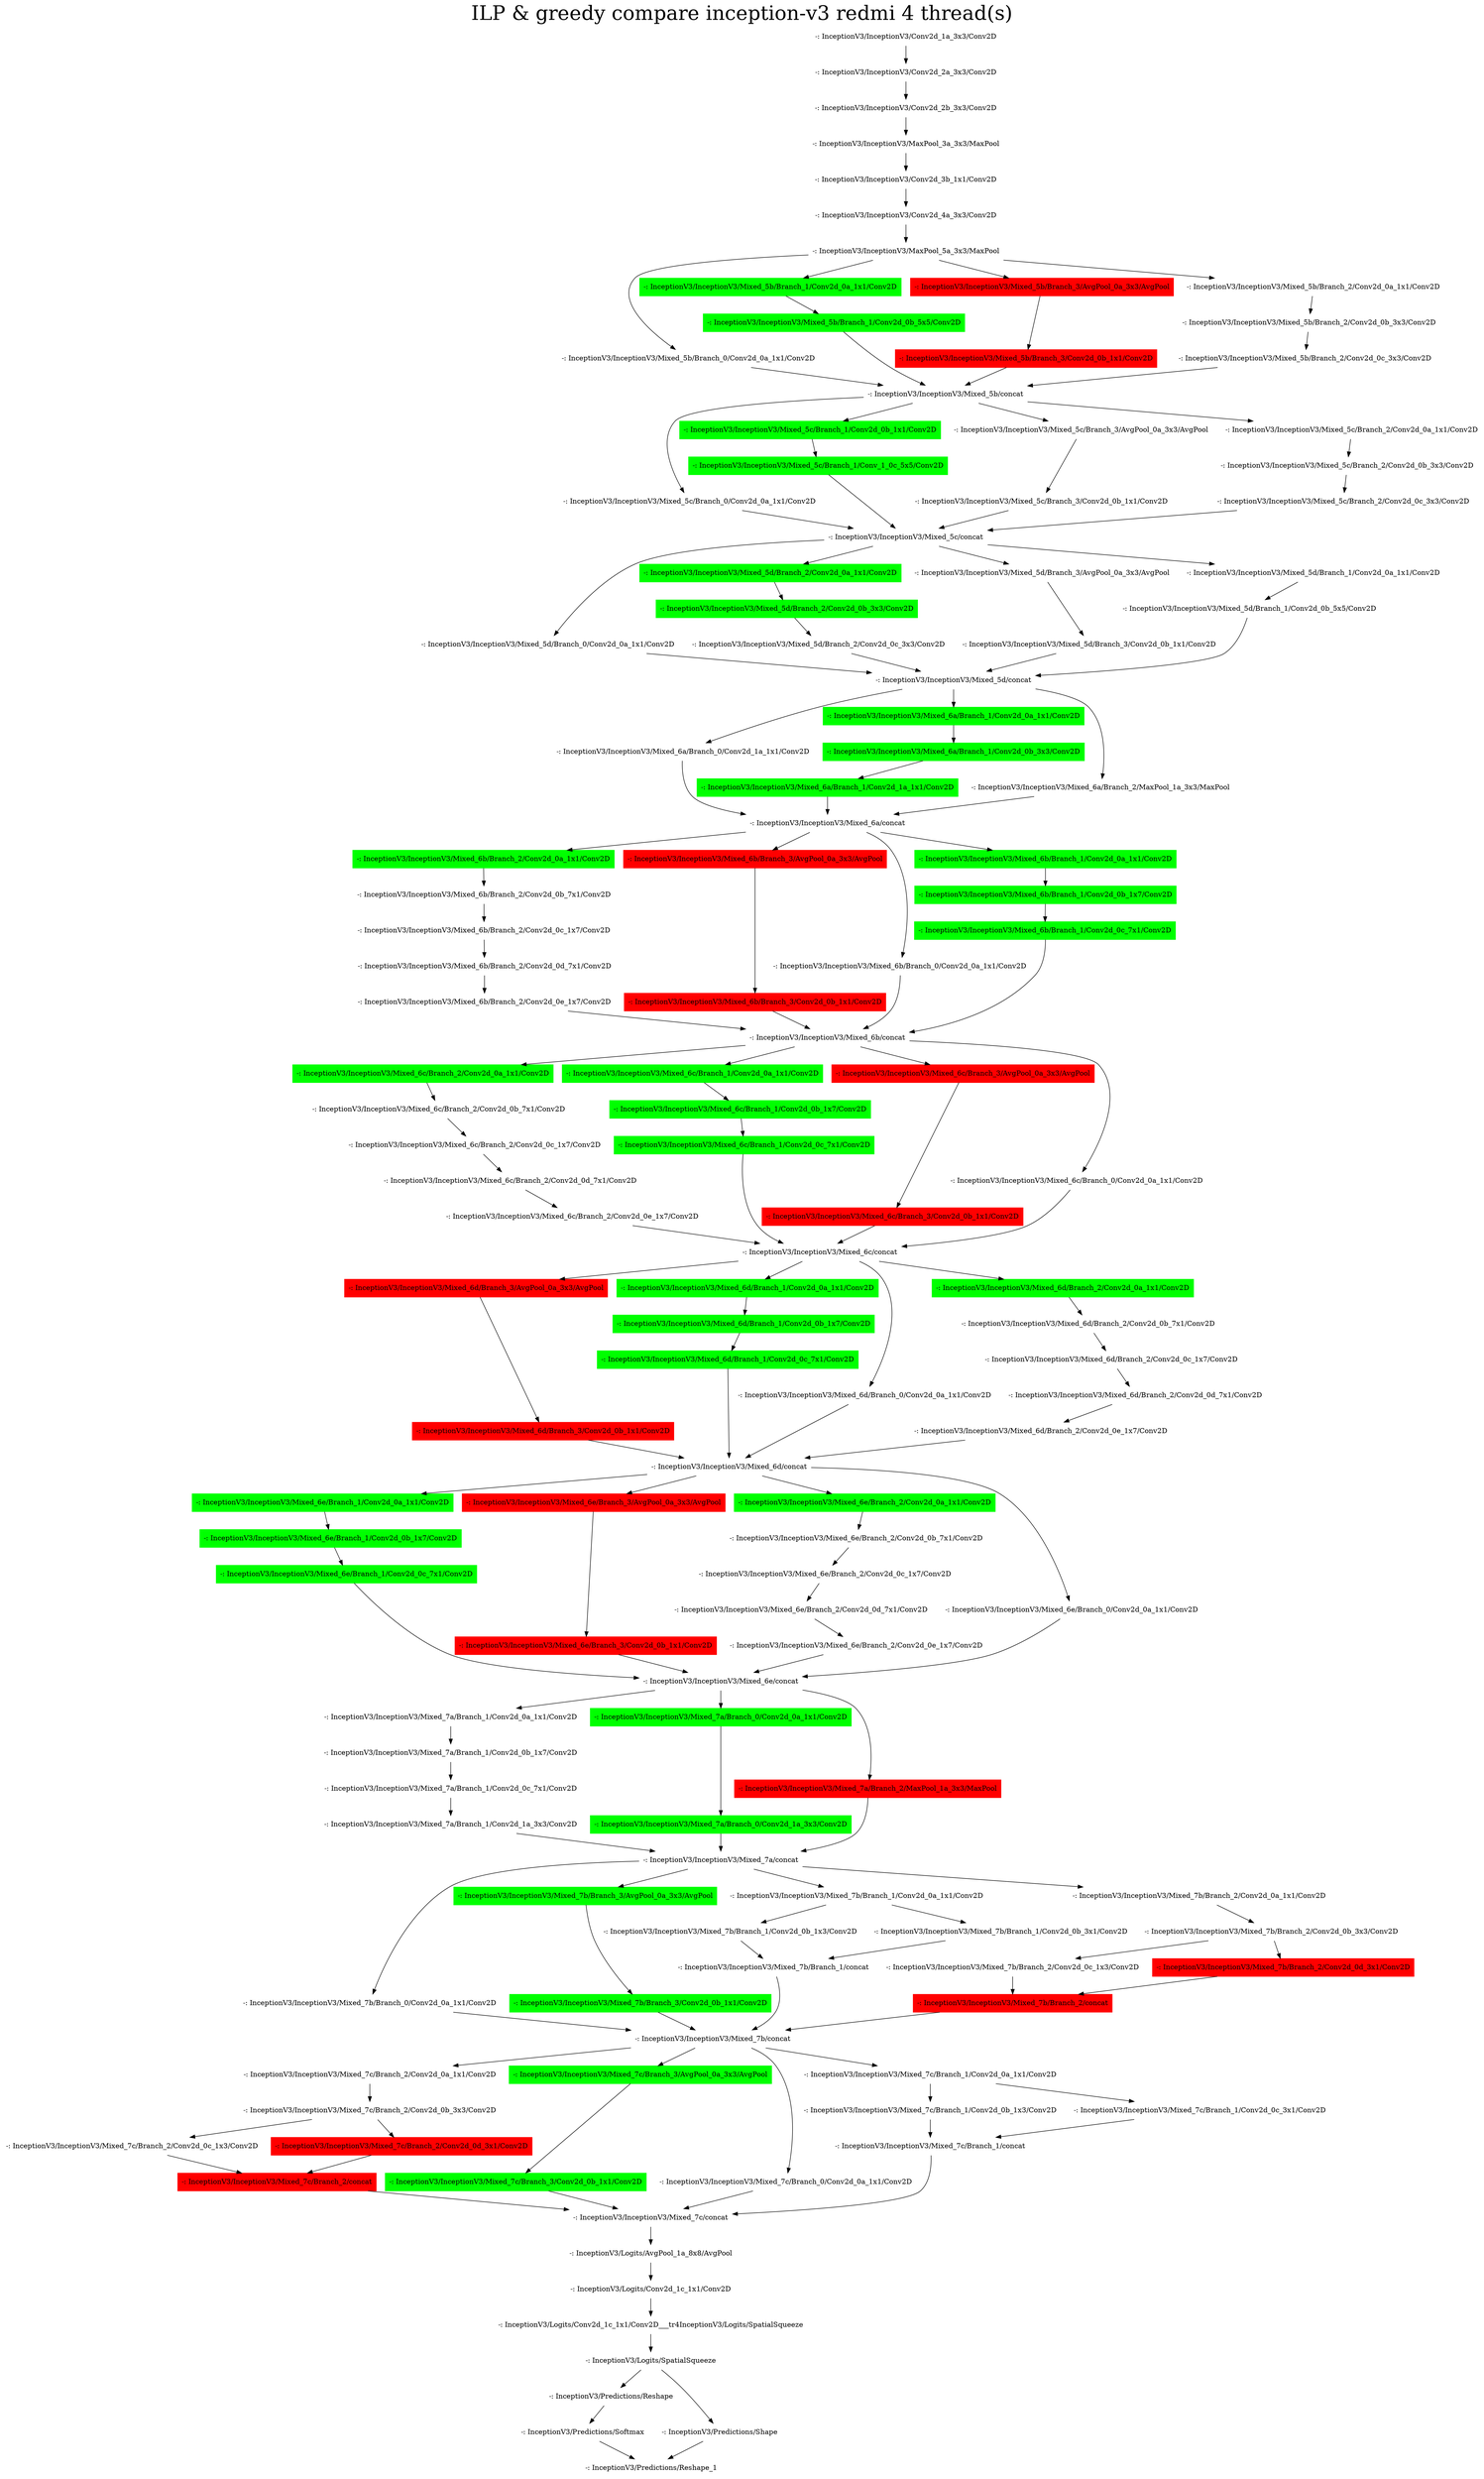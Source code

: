 digraph G {
label     = "ILP & greedy compare inception-v3 redmi 4 thread(s)"
    labelloc  =  t // t: Place the graph's title on top.
    fontsize  = 40 // Make title stand out by giving a large font size
    fontcolor = black"-: InceptionV3/InceptionV3/Conv2d_1a_3x3/Conv2D"->"-: InceptionV3/InceptionV3/Conv2d_2a_3x3/Conv2D";
"-: InceptionV3/InceptionV3/Conv2d_1a_3x3/Conv2D" [shape=box,style=filled,color=white];
"-: InceptionV3/InceptionV3/Conv2d_2a_3x3/Conv2D"->"-: InceptionV3/InceptionV3/Conv2d_2b_3x3/Conv2D";
"-: InceptionV3/InceptionV3/Conv2d_2a_3x3/Conv2D" [shape=box,style=filled,color=white];
"-: InceptionV3/InceptionV3/Conv2d_2b_3x3/Conv2D"->"-: InceptionV3/InceptionV3/MaxPool_3a_3x3/MaxPool";
"-: InceptionV3/InceptionV3/Conv2d_2b_3x3/Conv2D" [shape=box,style=filled,color=white];
"-: InceptionV3/InceptionV3/MaxPool_3a_3x3/MaxPool"->"-: InceptionV3/InceptionV3/Conv2d_3b_1x1/Conv2D";
"-: InceptionV3/InceptionV3/MaxPool_3a_3x3/MaxPool" [shape=box,style=filled,color=white];
"-: InceptionV3/InceptionV3/Conv2d_3b_1x1/Conv2D"->"-: InceptionV3/InceptionV3/Conv2d_4a_3x3/Conv2D";
"-: InceptionV3/InceptionV3/Conv2d_3b_1x1/Conv2D" [shape=box,style=filled,color=white];
"-: InceptionV3/InceptionV3/Conv2d_4a_3x3/Conv2D"->"-: InceptionV3/InceptionV3/MaxPool_5a_3x3/MaxPool";
"-: InceptionV3/InceptionV3/Conv2d_4a_3x3/Conv2D" [shape=box,style=filled,color=white];
"-: InceptionV3/InceptionV3/MaxPool_5a_3x3/MaxPool"->"-: InceptionV3/InceptionV3/Mixed_5b/Branch_0/Conv2d_0a_1x1/Conv2D";
"-: InceptionV3/InceptionV3/MaxPool_5a_3x3/MaxPool"->"-: InceptionV3/InceptionV3/Mixed_5b/Branch_1/Conv2d_0a_1x1/Conv2D";
"-: InceptionV3/InceptionV3/MaxPool_5a_3x3/MaxPool"->"-: InceptionV3/InceptionV3/Mixed_5b/Branch_3/AvgPool_0a_3x3/AvgPool";
"-: InceptionV3/InceptionV3/MaxPool_5a_3x3/MaxPool"->"-: InceptionV3/InceptionV3/Mixed_5b/Branch_2/Conv2d_0a_1x1/Conv2D";
"-: InceptionV3/InceptionV3/MaxPool_5a_3x3/MaxPool" [shape=box,style=filled,color=white];
"-: InceptionV3/InceptionV3/Mixed_5b/Branch_3/AvgPool_0a_3x3/AvgPool"->"-: InceptionV3/InceptionV3/Mixed_5b/Branch_3/Conv2d_0b_1x1/Conv2D";
"-: InceptionV3/InceptionV3/Mixed_5b/Branch_3/AvgPool_0a_3x3/AvgPool" [shape=box,style=filled,color=red];
"-: InceptionV3/InceptionV3/Mixed_5b/Branch_2/Conv2d_0a_1x1/Conv2D"->"-: InceptionV3/InceptionV3/Mixed_5b/Branch_2/Conv2d_0b_3x3/Conv2D";
"-: InceptionV3/InceptionV3/Mixed_5b/Branch_2/Conv2d_0a_1x1/Conv2D" [shape=box,style=filled,color=white];
"-: InceptionV3/InceptionV3/Mixed_5b/Branch_1/Conv2d_0a_1x1/Conv2D"->"-: InceptionV3/InceptionV3/Mixed_5b/Branch_1/Conv2d_0b_5x5/Conv2D";
"-: InceptionV3/InceptionV3/Mixed_5b/Branch_1/Conv2d_0a_1x1/Conv2D" [shape=box,style=filled,color=green];
"-: InceptionV3/InceptionV3/Mixed_5b/Branch_0/Conv2d_0a_1x1/Conv2D"->"-: InceptionV3/InceptionV3/Mixed_5b/concat";
"-: InceptionV3/InceptionV3/Mixed_5b/Branch_0/Conv2d_0a_1x1/Conv2D" [shape=box,style=filled,color=white];
"-: InceptionV3/InceptionV3/Mixed_5b/Branch_3/Conv2d_0b_1x1/Conv2D"->"-: InceptionV3/InceptionV3/Mixed_5b/concat";
"-: InceptionV3/InceptionV3/Mixed_5b/Branch_3/Conv2d_0b_1x1/Conv2D" [shape=box,style=filled,color=red];
"-: InceptionV3/InceptionV3/Mixed_5b/Branch_2/Conv2d_0b_3x3/Conv2D"->"-: InceptionV3/InceptionV3/Mixed_5b/Branch_2/Conv2d_0c_3x3/Conv2D";
"-: InceptionV3/InceptionV3/Mixed_5b/Branch_2/Conv2d_0b_3x3/Conv2D" [shape=box,style=filled,color=white];
"-: InceptionV3/InceptionV3/Mixed_5b/Branch_1/Conv2d_0b_5x5/Conv2D"->"-: InceptionV3/InceptionV3/Mixed_5b/concat";
"-: InceptionV3/InceptionV3/Mixed_5b/Branch_1/Conv2d_0b_5x5/Conv2D" [shape=box,style=filled,color=green];
"-: InceptionV3/InceptionV3/Mixed_5b/Branch_2/Conv2d_0c_3x3/Conv2D"->"-: InceptionV3/InceptionV3/Mixed_5b/concat";
"-: InceptionV3/InceptionV3/Mixed_5b/Branch_2/Conv2d_0c_3x3/Conv2D" [shape=box,style=filled,color=white];
"-: InceptionV3/InceptionV3/Mixed_5b/concat"->"-: InceptionV3/InceptionV3/Mixed_5c/Branch_0/Conv2d_0a_1x1/Conv2D";
"-: InceptionV3/InceptionV3/Mixed_5b/concat"->"-: InceptionV3/InceptionV3/Mixed_5c/Branch_1/Conv2d_0b_1x1/Conv2D";
"-: InceptionV3/InceptionV3/Mixed_5b/concat"->"-: InceptionV3/InceptionV3/Mixed_5c/Branch_3/AvgPool_0a_3x3/AvgPool";
"-: InceptionV3/InceptionV3/Mixed_5b/concat"->"-: InceptionV3/InceptionV3/Mixed_5c/Branch_2/Conv2d_0a_1x1/Conv2D";
"-: InceptionV3/InceptionV3/Mixed_5b/concat" [shape=box,style=filled,color=white];
"-: InceptionV3/InceptionV3/Mixed_5c/Branch_3/AvgPool_0a_3x3/AvgPool"->"-: InceptionV3/InceptionV3/Mixed_5c/Branch_3/Conv2d_0b_1x1/Conv2D";
"-: InceptionV3/InceptionV3/Mixed_5c/Branch_3/AvgPool_0a_3x3/AvgPool" [shape=box,style=filled,color=white];
"-: InceptionV3/InceptionV3/Mixed_5c/Branch_2/Conv2d_0a_1x1/Conv2D"->"-: InceptionV3/InceptionV3/Mixed_5c/Branch_2/Conv2d_0b_3x3/Conv2D";
"-: InceptionV3/InceptionV3/Mixed_5c/Branch_2/Conv2d_0a_1x1/Conv2D" [shape=box,style=filled,color=white];
"-: InceptionV3/InceptionV3/Mixed_5c/Branch_1/Conv2d_0b_1x1/Conv2D"->"-: InceptionV3/InceptionV3/Mixed_5c/Branch_1/Conv_1_0c_5x5/Conv2D";
"-: InceptionV3/InceptionV3/Mixed_5c/Branch_1/Conv2d_0b_1x1/Conv2D" [shape=box,style=filled,color=green];
"-: InceptionV3/InceptionV3/Mixed_5c/Branch_0/Conv2d_0a_1x1/Conv2D"->"-: InceptionV3/InceptionV3/Mixed_5c/concat";
"-: InceptionV3/InceptionV3/Mixed_5c/Branch_0/Conv2d_0a_1x1/Conv2D" [shape=box,style=filled,color=white];
"-: InceptionV3/InceptionV3/Mixed_5c/Branch_3/Conv2d_0b_1x1/Conv2D"->"-: InceptionV3/InceptionV3/Mixed_5c/concat";
"-: InceptionV3/InceptionV3/Mixed_5c/Branch_3/Conv2d_0b_1x1/Conv2D" [shape=box,style=filled,color=white];
"-: InceptionV3/InceptionV3/Mixed_5c/Branch_2/Conv2d_0b_3x3/Conv2D"->"-: InceptionV3/InceptionV3/Mixed_5c/Branch_2/Conv2d_0c_3x3/Conv2D";
"-: InceptionV3/InceptionV3/Mixed_5c/Branch_2/Conv2d_0b_3x3/Conv2D" [shape=box,style=filled,color=white];
"-: InceptionV3/InceptionV3/Mixed_5c/Branch_1/Conv_1_0c_5x5/Conv2D"->"-: InceptionV3/InceptionV3/Mixed_5c/concat";
"-: InceptionV3/InceptionV3/Mixed_5c/Branch_1/Conv_1_0c_5x5/Conv2D" [shape=box,style=filled,color=green];
"-: InceptionV3/InceptionV3/Mixed_5c/Branch_2/Conv2d_0c_3x3/Conv2D"->"-: InceptionV3/InceptionV3/Mixed_5c/concat";
"-: InceptionV3/InceptionV3/Mixed_5c/Branch_2/Conv2d_0c_3x3/Conv2D" [shape=box,style=filled,color=white];
"-: InceptionV3/InceptionV3/Mixed_5c/concat"->"-: InceptionV3/InceptionV3/Mixed_5d/Branch_0/Conv2d_0a_1x1/Conv2D";
"-: InceptionV3/InceptionV3/Mixed_5c/concat"->"-: InceptionV3/InceptionV3/Mixed_5d/Branch_2/Conv2d_0a_1x1/Conv2D";
"-: InceptionV3/InceptionV3/Mixed_5c/concat"->"-: InceptionV3/InceptionV3/Mixed_5d/Branch_3/AvgPool_0a_3x3/AvgPool";
"-: InceptionV3/InceptionV3/Mixed_5c/concat"->"-: InceptionV3/InceptionV3/Mixed_5d/Branch_1/Conv2d_0a_1x1/Conv2D";
"-: InceptionV3/InceptionV3/Mixed_5c/concat" [shape=box,style=filled,color=white];
"-: InceptionV3/InceptionV3/Mixed_5d/Branch_3/AvgPool_0a_3x3/AvgPool"->"-: InceptionV3/InceptionV3/Mixed_5d/Branch_3/Conv2d_0b_1x1/Conv2D";
"-: InceptionV3/InceptionV3/Mixed_5d/Branch_3/AvgPool_0a_3x3/AvgPool" [shape=box,style=filled,color=white];
"-: InceptionV3/InceptionV3/Mixed_5d/Branch_2/Conv2d_0a_1x1/Conv2D"->"-: InceptionV3/InceptionV3/Mixed_5d/Branch_2/Conv2d_0b_3x3/Conv2D";
"-: InceptionV3/InceptionV3/Mixed_5d/Branch_2/Conv2d_0a_1x1/Conv2D" [shape=box,style=filled,color=green];
"-: InceptionV3/InceptionV3/Mixed_5d/Branch_1/Conv2d_0a_1x1/Conv2D"->"-: InceptionV3/InceptionV3/Mixed_5d/Branch_1/Conv2d_0b_5x5/Conv2D";
"-: InceptionV3/InceptionV3/Mixed_5d/Branch_1/Conv2d_0a_1x1/Conv2D" [shape=box,style=filled,color=white];
"-: InceptionV3/InceptionV3/Mixed_5d/Branch_0/Conv2d_0a_1x1/Conv2D"->"-: InceptionV3/InceptionV3/Mixed_5d/concat";
"-: InceptionV3/InceptionV3/Mixed_5d/Branch_0/Conv2d_0a_1x1/Conv2D" [shape=box,style=filled,color=white];
"-: InceptionV3/InceptionV3/Mixed_5d/Branch_3/Conv2d_0b_1x1/Conv2D"->"-: InceptionV3/InceptionV3/Mixed_5d/concat";
"-: InceptionV3/InceptionV3/Mixed_5d/Branch_3/Conv2d_0b_1x1/Conv2D" [shape=box,style=filled,color=white];
"-: InceptionV3/InceptionV3/Mixed_5d/Branch_2/Conv2d_0b_3x3/Conv2D"->"-: InceptionV3/InceptionV3/Mixed_5d/Branch_2/Conv2d_0c_3x3/Conv2D";
"-: InceptionV3/InceptionV3/Mixed_5d/Branch_2/Conv2d_0b_3x3/Conv2D" [shape=box,style=filled,color=green];
"-: InceptionV3/InceptionV3/Mixed_5d/Branch_1/Conv2d_0b_5x5/Conv2D"->"-: InceptionV3/InceptionV3/Mixed_5d/concat";
"-: InceptionV3/InceptionV3/Mixed_5d/Branch_1/Conv2d_0b_5x5/Conv2D" [shape=box,style=filled,color=white];
"-: InceptionV3/InceptionV3/Mixed_5d/Branch_2/Conv2d_0c_3x3/Conv2D"->"-: InceptionV3/InceptionV3/Mixed_5d/concat";
"-: InceptionV3/InceptionV3/Mixed_5d/Branch_2/Conv2d_0c_3x3/Conv2D" [shape=box,style=filled,color=white];
"-: InceptionV3/InceptionV3/Mixed_5d/concat"->"-: InceptionV3/InceptionV3/Mixed_6a/Branch_0/Conv2d_1a_1x1/Conv2D";
"-: InceptionV3/InceptionV3/Mixed_5d/concat"->"-: InceptionV3/InceptionV3/Mixed_6a/Branch_1/Conv2d_0a_1x1/Conv2D";
"-: InceptionV3/InceptionV3/Mixed_5d/concat"->"-: InceptionV3/InceptionV3/Mixed_6a/Branch_2/MaxPool_1a_3x3/MaxPool";
"-: InceptionV3/InceptionV3/Mixed_5d/concat" [shape=box,style=filled,color=white];
"-: InceptionV3/InceptionV3/Mixed_6a/Branch_2/MaxPool_1a_3x3/MaxPool"->"-: InceptionV3/InceptionV3/Mixed_6a/concat";
"-: InceptionV3/InceptionV3/Mixed_6a/Branch_2/MaxPool_1a_3x3/MaxPool" [shape=box,style=filled,color=white];
"-: InceptionV3/InceptionV3/Mixed_6a/Branch_1/Conv2d_0a_1x1/Conv2D"->"-: InceptionV3/InceptionV3/Mixed_6a/Branch_1/Conv2d_0b_3x3/Conv2D";
"-: InceptionV3/InceptionV3/Mixed_6a/Branch_1/Conv2d_0a_1x1/Conv2D" [shape=box,style=filled,color=green];
"-: InceptionV3/InceptionV3/Mixed_6a/Branch_0/Conv2d_1a_1x1/Conv2D"->"-: InceptionV3/InceptionV3/Mixed_6a/concat";
"-: InceptionV3/InceptionV3/Mixed_6a/Branch_0/Conv2d_1a_1x1/Conv2D" [shape=box,style=filled,color=white];
"-: InceptionV3/InceptionV3/Mixed_6a/Branch_1/Conv2d_0b_3x3/Conv2D"->"-: InceptionV3/InceptionV3/Mixed_6a/Branch_1/Conv2d_1a_1x1/Conv2D";
"-: InceptionV3/InceptionV3/Mixed_6a/Branch_1/Conv2d_0b_3x3/Conv2D" [shape=box,style=filled,color=green];
"-: InceptionV3/InceptionV3/Mixed_6a/Branch_1/Conv2d_1a_1x1/Conv2D"->"-: InceptionV3/InceptionV3/Mixed_6a/concat";
"-: InceptionV3/InceptionV3/Mixed_6a/Branch_1/Conv2d_1a_1x1/Conv2D" [shape=box,style=filled,color=green];
"-: InceptionV3/InceptionV3/Mixed_6a/concat"->"-: InceptionV3/InceptionV3/Mixed_6b/Branch_2/Conv2d_0a_1x1/Conv2D";
"-: InceptionV3/InceptionV3/Mixed_6a/concat"->"-: InceptionV3/InceptionV3/Mixed_6b/Branch_3/AvgPool_0a_3x3/AvgPool";
"-: InceptionV3/InceptionV3/Mixed_6a/concat"->"-: InceptionV3/InceptionV3/Mixed_6b/Branch_0/Conv2d_0a_1x1/Conv2D";
"-: InceptionV3/InceptionV3/Mixed_6a/concat"->"-: InceptionV3/InceptionV3/Mixed_6b/Branch_1/Conv2d_0a_1x1/Conv2D";
"-: InceptionV3/InceptionV3/Mixed_6a/concat" [shape=box,style=filled,color=white];
"-: InceptionV3/InceptionV3/Mixed_6b/Branch_3/AvgPool_0a_3x3/AvgPool"->"-: InceptionV3/InceptionV3/Mixed_6b/Branch_3/Conv2d_0b_1x1/Conv2D";
"-: InceptionV3/InceptionV3/Mixed_6b/Branch_3/AvgPool_0a_3x3/AvgPool" [shape=box,style=filled,color=red];
"-: InceptionV3/InceptionV3/Mixed_6b/Branch_2/Conv2d_0a_1x1/Conv2D"->"-: InceptionV3/InceptionV3/Mixed_6b/Branch_2/Conv2d_0b_7x1/Conv2D";
"-: InceptionV3/InceptionV3/Mixed_6b/Branch_2/Conv2d_0a_1x1/Conv2D" [shape=box,style=filled,color=green];
"-: InceptionV3/InceptionV3/Mixed_6b/Branch_1/Conv2d_0a_1x1/Conv2D"->"-: InceptionV3/InceptionV3/Mixed_6b/Branch_1/Conv2d_0b_1x7/Conv2D";
"-: InceptionV3/InceptionV3/Mixed_6b/Branch_1/Conv2d_0a_1x1/Conv2D" [shape=box,style=filled,color=green];
"-: InceptionV3/InceptionV3/Mixed_6b/Branch_0/Conv2d_0a_1x1/Conv2D"->"-: InceptionV3/InceptionV3/Mixed_6b/concat";
"-: InceptionV3/InceptionV3/Mixed_6b/Branch_0/Conv2d_0a_1x1/Conv2D" [shape=box,style=filled,color=white];
"-: InceptionV3/InceptionV3/Mixed_6b/Branch_3/Conv2d_0b_1x1/Conv2D"->"-: InceptionV3/InceptionV3/Mixed_6b/concat";
"-: InceptionV3/InceptionV3/Mixed_6b/Branch_3/Conv2d_0b_1x1/Conv2D" [shape=box,style=filled,color=red];
"-: InceptionV3/InceptionV3/Mixed_6b/Branch_2/Conv2d_0b_7x1/Conv2D"->"-: InceptionV3/InceptionV3/Mixed_6b/Branch_2/Conv2d_0c_1x7/Conv2D";
"-: InceptionV3/InceptionV3/Mixed_6b/Branch_2/Conv2d_0b_7x1/Conv2D" [shape=box,style=filled,color=white];
"-: InceptionV3/InceptionV3/Mixed_6b/Branch_1/Conv2d_0b_1x7/Conv2D"->"-: InceptionV3/InceptionV3/Mixed_6b/Branch_1/Conv2d_0c_7x1/Conv2D";
"-: InceptionV3/InceptionV3/Mixed_6b/Branch_1/Conv2d_0b_1x7/Conv2D" [shape=box,style=filled,color=green];
"-: InceptionV3/InceptionV3/Mixed_6b/Branch_2/Conv2d_0c_1x7/Conv2D"->"-: InceptionV3/InceptionV3/Mixed_6b/Branch_2/Conv2d_0d_7x1/Conv2D";
"-: InceptionV3/InceptionV3/Mixed_6b/Branch_2/Conv2d_0c_1x7/Conv2D" [shape=box,style=filled,color=white];
"-: InceptionV3/InceptionV3/Mixed_6b/Branch_1/Conv2d_0c_7x1/Conv2D"->"-: InceptionV3/InceptionV3/Mixed_6b/concat";
"-: InceptionV3/InceptionV3/Mixed_6b/Branch_1/Conv2d_0c_7x1/Conv2D" [shape=box,style=filled,color=green];
"-: InceptionV3/InceptionV3/Mixed_6b/Branch_2/Conv2d_0d_7x1/Conv2D"->"-: InceptionV3/InceptionV3/Mixed_6b/Branch_2/Conv2d_0e_1x7/Conv2D";
"-: InceptionV3/InceptionV3/Mixed_6b/Branch_2/Conv2d_0d_7x1/Conv2D" [shape=box,style=filled,color=white];
"-: InceptionV3/InceptionV3/Mixed_6b/Branch_2/Conv2d_0e_1x7/Conv2D"->"-: InceptionV3/InceptionV3/Mixed_6b/concat";
"-: InceptionV3/InceptionV3/Mixed_6b/Branch_2/Conv2d_0e_1x7/Conv2D" [shape=box,style=filled,color=white];
"-: InceptionV3/InceptionV3/Mixed_6b/concat"->"-: InceptionV3/InceptionV3/Mixed_6c/Branch_2/Conv2d_0a_1x1/Conv2D";
"-: InceptionV3/InceptionV3/Mixed_6b/concat"->"-: InceptionV3/InceptionV3/Mixed_6c/Branch_1/Conv2d_0a_1x1/Conv2D";
"-: InceptionV3/InceptionV3/Mixed_6b/concat"->"-: InceptionV3/InceptionV3/Mixed_6c/Branch_3/AvgPool_0a_3x3/AvgPool";
"-: InceptionV3/InceptionV3/Mixed_6b/concat"->"-: InceptionV3/InceptionV3/Mixed_6c/Branch_0/Conv2d_0a_1x1/Conv2D";
"-: InceptionV3/InceptionV3/Mixed_6b/concat" [shape=box,style=filled,color=white];
"-: InceptionV3/InceptionV3/Mixed_6c/Branch_3/AvgPool_0a_3x3/AvgPool"->"-: InceptionV3/InceptionV3/Mixed_6c/Branch_3/Conv2d_0b_1x1/Conv2D";
"-: InceptionV3/InceptionV3/Mixed_6c/Branch_3/AvgPool_0a_3x3/AvgPool" [shape=box,style=filled,color=red];
"-: InceptionV3/InceptionV3/Mixed_6c/Branch_2/Conv2d_0a_1x1/Conv2D"->"-: InceptionV3/InceptionV3/Mixed_6c/Branch_2/Conv2d_0b_7x1/Conv2D";
"-: InceptionV3/InceptionV3/Mixed_6c/Branch_2/Conv2d_0a_1x1/Conv2D" [shape=box,style=filled,color=green];
"-: InceptionV3/InceptionV3/Mixed_6c/Branch_1/Conv2d_0a_1x1/Conv2D"->"-: InceptionV3/InceptionV3/Mixed_6c/Branch_1/Conv2d_0b_1x7/Conv2D";
"-: InceptionV3/InceptionV3/Mixed_6c/Branch_1/Conv2d_0a_1x1/Conv2D" [shape=box,style=filled,color=green];
"-: InceptionV3/InceptionV3/Mixed_6c/Branch_0/Conv2d_0a_1x1/Conv2D"->"-: InceptionV3/InceptionV3/Mixed_6c/concat";
"-: InceptionV3/InceptionV3/Mixed_6c/Branch_0/Conv2d_0a_1x1/Conv2D" [shape=box,style=filled,color=white];
"-: InceptionV3/InceptionV3/Mixed_6c/Branch_3/Conv2d_0b_1x1/Conv2D"->"-: InceptionV3/InceptionV3/Mixed_6c/concat";
"-: InceptionV3/InceptionV3/Mixed_6c/Branch_3/Conv2d_0b_1x1/Conv2D" [shape=box,style=filled,color=red];
"-: InceptionV3/InceptionV3/Mixed_6c/Branch_2/Conv2d_0b_7x1/Conv2D"->"-: InceptionV3/InceptionV3/Mixed_6c/Branch_2/Conv2d_0c_1x7/Conv2D";
"-: InceptionV3/InceptionV3/Mixed_6c/Branch_2/Conv2d_0b_7x1/Conv2D" [shape=box,style=filled,color=white];
"-: InceptionV3/InceptionV3/Mixed_6c/Branch_1/Conv2d_0b_1x7/Conv2D"->"-: InceptionV3/InceptionV3/Mixed_6c/Branch_1/Conv2d_0c_7x1/Conv2D";
"-: InceptionV3/InceptionV3/Mixed_6c/Branch_1/Conv2d_0b_1x7/Conv2D" [shape=box,style=filled,color=green];
"-: InceptionV3/InceptionV3/Mixed_6c/Branch_2/Conv2d_0c_1x7/Conv2D"->"-: InceptionV3/InceptionV3/Mixed_6c/Branch_2/Conv2d_0d_7x1/Conv2D";
"-: InceptionV3/InceptionV3/Mixed_6c/Branch_2/Conv2d_0c_1x7/Conv2D" [shape=box,style=filled,color=white];
"-: InceptionV3/InceptionV3/Mixed_6c/Branch_1/Conv2d_0c_7x1/Conv2D"->"-: InceptionV3/InceptionV3/Mixed_6c/concat";
"-: InceptionV3/InceptionV3/Mixed_6c/Branch_1/Conv2d_0c_7x1/Conv2D" [shape=box,style=filled,color=green];
"-: InceptionV3/InceptionV3/Mixed_6c/Branch_2/Conv2d_0d_7x1/Conv2D"->"-: InceptionV3/InceptionV3/Mixed_6c/Branch_2/Conv2d_0e_1x7/Conv2D";
"-: InceptionV3/InceptionV3/Mixed_6c/Branch_2/Conv2d_0d_7x1/Conv2D" [shape=box,style=filled,color=white];
"-: InceptionV3/InceptionV3/Mixed_6c/Branch_2/Conv2d_0e_1x7/Conv2D"->"-: InceptionV3/InceptionV3/Mixed_6c/concat";
"-: InceptionV3/InceptionV3/Mixed_6c/Branch_2/Conv2d_0e_1x7/Conv2D" [shape=box,style=filled,color=white];
"-: InceptionV3/InceptionV3/Mixed_6c/concat"->"-: InceptionV3/InceptionV3/Mixed_6d/Branch_3/AvgPool_0a_3x3/AvgPool";
"-: InceptionV3/InceptionV3/Mixed_6c/concat"->"-: InceptionV3/InceptionV3/Mixed_6d/Branch_1/Conv2d_0a_1x1/Conv2D";
"-: InceptionV3/InceptionV3/Mixed_6c/concat"->"-: InceptionV3/InceptionV3/Mixed_6d/Branch_0/Conv2d_0a_1x1/Conv2D";
"-: InceptionV3/InceptionV3/Mixed_6c/concat"->"-: InceptionV3/InceptionV3/Mixed_6d/Branch_2/Conv2d_0a_1x1/Conv2D";
"-: InceptionV3/InceptionV3/Mixed_6c/concat" [shape=box,style=filled,color=white];
"-: InceptionV3/InceptionV3/Mixed_6d/Branch_3/AvgPool_0a_3x3/AvgPool"->"-: InceptionV3/InceptionV3/Mixed_6d/Branch_3/Conv2d_0b_1x1/Conv2D";
"-: InceptionV3/InceptionV3/Mixed_6d/Branch_3/AvgPool_0a_3x3/AvgPool" [shape=box,style=filled,color=red];
"-: InceptionV3/InceptionV3/Mixed_6d/Branch_2/Conv2d_0a_1x1/Conv2D"->"-: InceptionV3/InceptionV3/Mixed_6d/Branch_2/Conv2d_0b_7x1/Conv2D";
"-: InceptionV3/InceptionV3/Mixed_6d/Branch_2/Conv2d_0a_1x1/Conv2D" [shape=box,style=filled,color=green];
"-: InceptionV3/InceptionV3/Mixed_6d/Branch_1/Conv2d_0a_1x1/Conv2D"->"-: InceptionV3/InceptionV3/Mixed_6d/Branch_1/Conv2d_0b_1x7/Conv2D";
"-: InceptionV3/InceptionV3/Mixed_6d/Branch_1/Conv2d_0a_1x1/Conv2D" [shape=box,style=filled,color=green];
"-: InceptionV3/InceptionV3/Mixed_6d/Branch_0/Conv2d_0a_1x1/Conv2D"->"-: InceptionV3/InceptionV3/Mixed_6d/concat";
"-: InceptionV3/InceptionV3/Mixed_6d/Branch_0/Conv2d_0a_1x1/Conv2D" [shape=box,style=filled,color=white];
"-: InceptionV3/InceptionV3/Mixed_6d/Branch_3/Conv2d_0b_1x1/Conv2D"->"-: InceptionV3/InceptionV3/Mixed_6d/concat";
"-: InceptionV3/InceptionV3/Mixed_6d/Branch_3/Conv2d_0b_1x1/Conv2D" [shape=box,style=filled,color=red];
"-: InceptionV3/InceptionV3/Mixed_6d/Branch_2/Conv2d_0b_7x1/Conv2D"->"-: InceptionV3/InceptionV3/Mixed_6d/Branch_2/Conv2d_0c_1x7/Conv2D";
"-: InceptionV3/InceptionV3/Mixed_6d/Branch_2/Conv2d_0b_7x1/Conv2D" [shape=box,style=filled,color=white];
"-: InceptionV3/InceptionV3/Mixed_6d/Branch_1/Conv2d_0b_1x7/Conv2D"->"-: InceptionV3/InceptionV3/Mixed_6d/Branch_1/Conv2d_0c_7x1/Conv2D";
"-: InceptionV3/InceptionV3/Mixed_6d/Branch_1/Conv2d_0b_1x7/Conv2D" [shape=box,style=filled,color=green];
"-: InceptionV3/InceptionV3/Mixed_6d/Branch_2/Conv2d_0c_1x7/Conv2D"->"-: InceptionV3/InceptionV3/Mixed_6d/Branch_2/Conv2d_0d_7x1/Conv2D";
"-: InceptionV3/InceptionV3/Mixed_6d/Branch_2/Conv2d_0c_1x7/Conv2D" [shape=box,style=filled,color=white];
"-: InceptionV3/InceptionV3/Mixed_6d/Branch_1/Conv2d_0c_7x1/Conv2D"->"-: InceptionV3/InceptionV3/Mixed_6d/concat";
"-: InceptionV3/InceptionV3/Mixed_6d/Branch_1/Conv2d_0c_7x1/Conv2D" [shape=box,style=filled,color=green];
"-: InceptionV3/InceptionV3/Mixed_6d/Branch_2/Conv2d_0d_7x1/Conv2D"->"-: InceptionV3/InceptionV3/Mixed_6d/Branch_2/Conv2d_0e_1x7/Conv2D";
"-: InceptionV3/InceptionV3/Mixed_6d/Branch_2/Conv2d_0d_7x1/Conv2D" [shape=box,style=filled,color=white];
"-: InceptionV3/InceptionV3/Mixed_6d/Branch_2/Conv2d_0e_1x7/Conv2D"->"-: InceptionV3/InceptionV3/Mixed_6d/concat";
"-: InceptionV3/InceptionV3/Mixed_6d/Branch_2/Conv2d_0e_1x7/Conv2D" [shape=box,style=filled,color=white];
"-: InceptionV3/InceptionV3/Mixed_6d/concat"->"-: InceptionV3/InceptionV3/Mixed_6e/Branch_1/Conv2d_0a_1x1/Conv2D";
"-: InceptionV3/InceptionV3/Mixed_6d/concat"->"-: InceptionV3/InceptionV3/Mixed_6e/Branch_3/AvgPool_0a_3x3/AvgPool";
"-: InceptionV3/InceptionV3/Mixed_6d/concat"->"-: InceptionV3/InceptionV3/Mixed_6e/Branch_2/Conv2d_0a_1x1/Conv2D";
"-: InceptionV3/InceptionV3/Mixed_6d/concat"->"-: InceptionV3/InceptionV3/Mixed_6e/Branch_0/Conv2d_0a_1x1/Conv2D";
"-: InceptionV3/InceptionV3/Mixed_6d/concat" [shape=box,style=filled,color=white];
"-: InceptionV3/InceptionV3/Mixed_6e/Branch_3/AvgPool_0a_3x3/AvgPool"->"-: InceptionV3/InceptionV3/Mixed_6e/Branch_3/Conv2d_0b_1x1/Conv2D";
"-: InceptionV3/InceptionV3/Mixed_6e/Branch_3/AvgPool_0a_3x3/AvgPool" [shape=box,style=filled,color=red];
"-: InceptionV3/InceptionV3/Mixed_6e/Branch_2/Conv2d_0a_1x1/Conv2D"->"-: InceptionV3/InceptionV3/Mixed_6e/Branch_2/Conv2d_0b_7x1/Conv2D";
"-: InceptionV3/InceptionV3/Mixed_6e/Branch_2/Conv2d_0a_1x1/Conv2D" [shape=box,style=filled,color=green];
"-: InceptionV3/InceptionV3/Mixed_6e/Branch_1/Conv2d_0a_1x1/Conv2D"->"-: InceptionV3/InceptionV3/Mixed_6e/Branch_1/Conv2d_0b_1x7/Conv2D";
"-: InceptionV3/InceptionV3/Mixed_6e/Branch_1/Conv2d_0a_1x1/Conv2D" [shape=box,style=filled,color=green];
"-: InceptionV3/InceptionV3/Mixed_6e/Branch_0/Conv2d_0a_1x1/Conv2D"->"-: InceptionV3/InceptionV3/Mixed_6e/concat";
"-: InceptionV3/InceptionV3/Mixed_6e/Branch_0/Conv2d_0a_1x1/Conv2D" [shape=box,style=filled,color=white];
"-: InceptionV3/InceptionV3/Mixed_6e/Branch_3/Conv2d_0b_1x1/Conv2D"->"-: InceptionV3/InceptionV3/Mixed_6e/concat";
"-: InceptionV3/InceptionV3/Mixed_6e/Branch_3/Conv2d_0b_1x1/Conv2D" [shape=box,style=filled,color=red];
"-: InceptionV3/InceptionV3/Mixed_6e/Branch_2/Conv2d_0b_7x1/Conv2D"->"-: InceptionV3/InceptionV3/Mixed_6e/Branch_2/Conv2d_0c_1x7/Conv2D";
"-: InceptionV3/InceptionV3/Mixed_6e/Branch_2/Conv2d_0b_7x1/Conv2D" [shape=box,style=filled,color=white];
"-: InceptionV3/InceptionV3/Mixed_6e/Branch_1/Conv2d_0b_1x7/Conv2D"->"-: InceptionV3/InceptionV3/Mixed_6e/Branch_1/Conv2d_0c_7x1/Conv2D";
"-: InceptionV3/InceptionV3/Mixed_6e/Branch_1/Conv2d_0b_1x7/Conv2D" [shape=box,style=filled,color=green];
"-: InceptionV3/InceptionV3/Mixed_6e/Branch_2/Conv2d_0c_1x7/Conv2D"->"-: InceptionV3/InceptionV3/Mixed_6e/Branch_2/Conv2d_0d_7x1/Conv2D";
"-: InceptionV3/InceptionV3/Mixed_6e/Branch_2/Conv2d_0c_1x7/Conv2D" [shape=box,style=filled,color=white];
"-: InceptionV3/InceptionV3/Mixed_6e/Branch_1/Conv2d_0c_7x1/Conv2D"->"-: InceptionV3/InceptionV3/Mixed_6e/concat";
"-: InceptionV3/InceptionV3/Mixed_6e/Branch_1/Conv2d_0c_7x1/Conv2D" [shape=box,style=filled,color=green];
"-: InceptionV3/InceptionV3/Mixed_6e/Branch_2/Conv2d_0d_7x1/Conv2D"->"-: InceptionV3/InceptionV3/Mixed_6e/Branch_2/Conv2d_0e_1x7/Conv2D";
"-: InceptionV3/InceptionV3/Mixed_6e/Branch_2/Conv2d_0d_7x1/Conv2D" [shape=box,style=filled,color=white];
"-: InceptionV3/InceptionV3/Mixed_6e/Branch_2/Conv2d_0e_1x7/Conv2D"->"-: InceptionV3/InceptionV3/Mixed_6e/concat";
"-: InceptionV3/InceptionV3/Mixed_6e/Branch_2/Conv2d_0e_1x7/Conv2D" [shape=box,style=filled,color=white];
"-: InceptionV3/InceptionV3/Mixed_6e/concat"->"-: InceptionV3/InceptionV3/Mixed_7a/Branch_1/Conv2d_0a_1x1/Conv2D";
"-: InceptionV3/InceptionV3/Mixed_6e/concat"->"-: InceptionV3/InceptionV3/Mixed_7a/Branch_0/Conv2d_0a_1x1/Conv2D";
"-: InceptionV3/InceptionV3/Mixed_6e/concat"->"-: InceptionV3/InceptionV3/Mixed_7a/Branch_2/MaxPool_1a_3x3/MaxPool";
"-: InceptionV3/InceptionV3/Mixed_6e/concat" [shape=box,style=filled,color=white];
"-: InceptionV3/InceptionV3/Mixed_7a/Branch_2/MaxPool_1a_3x3/MaxPool"->"-: InceptionV3/InceptionV3/Mixed_7a/concat";
"-: InceptionV3/InceptionV3/Mixed_7a/Branch_2/MaxPool_1a_3x3/MaxPool" [shape=box,style=filled,color=red];
"-: InceptionV3/InceptionV3/Mixed_7a/Branch_1/Conv2d_0a_1x1/Conv2D"->"-: InceptionV3/InceptionV3/Mixed_7a/Branch_1/Conv2d_0b_1x7/Conv2D";
"-: InceptionV3/InceptionV3/Mixed_7a/Branch_1/Conv2d_0a_1x1/Conv2D" [shape=box,style=filled,color=white];
"-: InceptionV3/InceptionV3/Mixed_7a/Branch_0/Conv2d_0a_1x1/Conv2D"->"-: InceptionV3/InceptionV3/Mixed_7a/Branch_0/Conv2d_1a_3x3/Conv2D";
"-: InceptionV3/InceptionV3/Mixed_7a/Branch_0/Conv2d_0a_1x1/Conv2D" [shape=box,style=filled,color=green];
"-: InceptionV3/InceptionV3/Mixed_7a/Branch_1/Conv2d_0b_1x7/Conv2D"->"-: InceptionV3/InceptionV3/Mixed_7a/Branch_1/Conv2d_0c_7x1/Conv2D";
"-: InceptionV3/InceptionV3/Mixed_7a/Branch_1/Conv2d_0b_1x7/Conv2D" [shape=box,style=filled,color=white];
"-: InceptionV3/InceptionV3/Mixed_7a/Branch_0/Conv2d_1a_3x3/Conv2D"->"-: InceptionV3/InceptionV3/Mixed_7a/concat";
"-: InceptionV3/InceptionV3/Mixed_7a/Branch_0/Conv2d_1a_3x3/Conv2D" [shape=box,style=filled,color=green];
"-: InceptionV3/InceptionV3/Mixed_7a/Branch_1/Conv2d_0c_7x1/Conv2D"->"-: InceptionV3/InceptionV3/Mixed_7a/Branch_1/Conv2d_1a_3x3/Conv2D";
"-: InceptionV3/InceptionV3/Mixed_7a/Branch_1/Conv2d_0c_7x1/Conv2D" [shape=box,style=filled,color=white];
"-: InceptionV3/InceptionV3/Mixed_7a/Branch_1/Conv2d_1a_3x3/Conv2D"->"-: InceptionV3/InceptionV3/Mixed_7a/concat";
"-: InceptionV3/InceptionV3/Mixed_7a/Branch_1/Conv2d_1a_3x3/Conv2D" [shape=box,style=filled,color=white];
"-: InceptionV3/InceptionV3/Mixed_7a/concat"->"-: InceptionV3/InceptionV3/Mixed_7b/Branch_0/Conv2d_0a_1x1/Conv2D";
"-: InceptionV3/InceptionV3/Mixed_7a/concat"->"-: InceptionV3/InceptionV3/Mixed_7b/Branch_3/AvgPool_0a_3x3/AvgPool";
"-: InceptionV3/InceptionV3/Mixed_7a/concat"->"-: InceptionV3/InceptionV3/Mixed_7b/Branch_1/Conv2d_0a_1x1/Conv2D";
"-: InceptionV3/InceptionV3/Mixed_7a/concat"->"-: InceptionV3/InceptionV3/Mixed_7b/Branch_2/Conv2d_0a_1x1/Conv2D";
"-: InceptionV3/InceptionV3/Mixed_7a/concat" [shape=box,style=filled,color=white];
"-: InceptionV3/InceptionV3/Mixed_7b/Branch_3/AvgPool_0a_3x3/AvgPool"->"-: InceptionV3/InceptionV3/Mixed_7b/Branch_3/Conv2d_0b_1x1/Conv2D";
"-: InceptionV3/InceptionV3/Mixed_7b/Branch_3/AvgPool_0a_3x3/AvgPool" [shape=box,style=filled,color=green];
"-: InceptionV3/InceptionV3/Mixed_7b/Branch_2/Conv2d_0a_1x1/Conv2D"->"-: InceptionV3/InceptionV3/Mixed_7b/Branch_2/Conv2d_0b_3x3/Conv2D";
"-: InceptionV3/InceptionV3/Mixed_7b/Branch_2/Conv2d_0a_1x1/Conv2D" [shape=box,style=filled,color=white];
"-: InceptionV3/InceptionV3/Mixed_7b/Branch_1/Conv2d_0a_1x1/Conv2D"->"-: InceptionV3/InceptionV3/Mixed_7b/Branch_1/Conv2d_0b_1x3/Conv2D";
"-: InceptionV3/InceptionV3/Mixed_7b/Branch_1/Conv2d_0a_1x1/Conv2D"->"-: InceptionV3/InceptionV3/Mixed_7b/Branch_1/Conv2d_0b_3x1/Conv2D";
"-: InceptionV3/InceptionV3/Mixed_7b/Branch_1/Conv2d_0a_1x1/Conv2D" [shape=box,style=filled,color=white];
"-: InceptionV3/InceptionV3/Mixed_7b/Branch_0/Conv2d_0a_1x1/Conv2D"->"-: InceptionV3/InceptionV3/Mixed_7b/concat";
"-: InceptionV3/InceptionV3/Mixed_7b/Branch_0/Conv2d_0a_1x1/Conv2D" [shape=box,style=filled,color=white];
"-: InceptionV3/InceptionV3/Mixed_7b/Branch_3/Conv2d_0b_1x1/Conv2D"->"-: InceptionV3/InceptionV3/Mixed_7b/concat";
"-: InceptionV3/InceptionV3/Mixed_7b/Branch_3/Conv2d_0b_1x1/Conv2D" [shape=box,style=filled,color=green];
"-: InceptionV3/InceptionV3/Mixed_7b/Branch_2/Conv2d_0b_3x3/Conv2D"->"-: InceptionV3/InceptionV3/Mixed_7b/Branch_2/Conv2d_0c_1x3/Conv2D";
"-: InceptionV3/InceptionV3/Mixed_7b/Branch_2/Conv2d_0b_3x3/Conv2D"->"-: InceptionV3/InceptionV3/Mixed_7b/Branch_2/Conv2d_0d_3x1/Conv2D";
"-: InceptionV3/InceptionV3/Mixed_7b/Branch_2/Conv2d_0b_3x3/Conv2D" [shape=box,style=filled,color=white];
"-: InceptionV3/InceptionV3/Mixed_7b/Branch_1/Conv2d_0b_3x1/Conv2D"->"-: InceptionV3/InceptionV3/Mixed_7b/Branch_1/concat";
"-: InceptionV3/InceptionV3/Mixed_7b/Branch_1/Conv2d_0b_3x1/Conv2D" [shape=box,style=filled,color=white];
"-: InceptionV3/InceptionV3/Mixed_7b/Branch_1/Conv2d_0b_1x3/Conv2D"->"-: InceptionV3/InceptionV3/Mixed_7b/Branch_1/concat";
"-: InceptionV3/InceptionV3/Mixed_7b/Branch_1/Conv2d_0b_1x3/Conv2D" [shape=box,style=filled,color=white];
"-: InceptionV3/InceptionV3/Mixed_7b/Branch_2/Conv2d_0d_3x1/Conv2D"->"-: InceptionV3/InceptionV3/Mixed_7b/Branch_2/concat";
"-: InceptionV3/InceptionV3/Mixed_7b/Branch_2/Conv2d_0d_3x1/Conv2D" [shape=box,style=filled,color=red];
"-: InceptionV3/InceptionV3/Mixed_7b/Branch_2/Conv2d_0c_1x3/Conv2D"->"-: InceptionV3/InceptionV3/Mixed_7b/Branch_2/concat";
"-: InceptionV3/InceptionV3/Mixed_7b/Branch_2/Conv2d_0c_1x3/Conv2D" [shape=box,style=filled,color=white];
"-: InceptionV3/InceptionV3/Mixed_7b/Branch_1/concat"->"-: InceptionV3/InceptionV3/Mixed_7b/concat";
"-: InceptionV3/InceptionV3/Mixed_7b/Branch_1/concat" [shape=box,style=filled,color=white];
"-: InceptionV3/InceptionV3/Mixed_7b/Branch_2/concat"->"-: InceptionV3/InceptionV3/Mixed_7b/concat";
"-: InceptionV3/InceptionV3/Mixed_7b/Branch_2/concat" [shape=box,style=filled,color=red];
"-: InceptionV3/InceptionV3/Mixed_7b/concat"->"-: InceptionV3/InceptionV3/Mixed_7c/Branch_2/Conv2d_0a_1x1/Conv2D";
"-: InceptionV3/InceptionV3/Mixed_7b/concat"->"-: InceptionV3/InceptionV3/Mixed_7c/Branch_3/AvgPool_0a_3x3/AvgPool";
"-: InceptionV3/InceptionV3/Mixed_7b/concat"->"-: InceptionV3/InceptionV3/Mixed_7c/Branch_0/Conv2d_0a_1x1/Conv2D";
"-: InceptionV3/InceptionV3/Mixed_7b/concat"->"-: InceptionV3/InceptionV3/Mixed_7c/Branch_1/Conv2d_0a_1x1/Conv2D";
"-: InceptionV3/InceptionV3/Mixed_7b/concat" [shape=box,style=filled,color=white];
"-: InceptionV3/InceptionV3/Mixed_7c/Branch_3/AvgPool_0a_3x3/AvgPool"->"-: InceptionV3/InceptionV3/Mixed_7c/Branch_3/Conv2d_0b_1x1/Conv2D";
"-: InceptionV3/InceptionV3/Mixed_7c/Branch_3/AvgPool_0a_3x3/AvgPool" [shape=box,style=filled,color=green];
"-: InceptionV3/InceptionV3/Mixed_7c/Branch_2/Conv2d_0a_1x1/Conv2D"->"-: InceptionV3/InceptionV3/Mixed_7c/Branch_2/Conv2d_0b_3x3/Conv2D";
"-: InceptionV3/InceptionV3/Mixed_7c/Branch_2/Conv2d_0a_1x1/Conv2D" [shape=box,style=filled,color=white];
"-: InceptionV3/InceptionV3/Mixed_7c/Branch_1/Conv2d_0a_1x1/Conv2D"->"-: InceptionV3/InceptionV3/Mixed_7c/Branch_1/Conv2d_0b_1x3/Conv2D";
"-: InceptionV3/InceptionV3/Mixed_7c/Branch_1/Conv2d_0a_1x1/Conv2D"->"-: InceptionV3/InceptionV3/Mixed_7c/Branch_1/Conv2d_0c_3x1/Conv2D";
"-: InceptionV3/InceptionV3/Mixed_7c/Branch_1/Conv2d_0a_1x1/Conv2D" [shape=box,style=filled,color=white];
"-: InceptionV3/InceptionV3/Mixed_7c/Branch_0/Conv2d_0a_1x1/Conv2D"->"-: InceptionV3/InceptionV3/Mixed_7c/concat";
"-: InceptionV3/InceptionV3/Mixed_7c/Branch_0/Conv2d_0a_1x1/Conv2D" [shape=box,style=filled,color=white];
"-: InceptionV3/InceptionV3/Mixed_7c/Branch_3/Conv2d_0b_1x1/Conv2D"->"-: InceptionV3/InceptionV3/Mixed_7c/concat";
"-: InceptionV3/InceptionV3/Mixed_7c/Branch_3/Conv2d_0b_1x1/Conv2D" [shape=box,style=filled,color=green];
"-: InceptionV3/InceptionV3/Mixed_7c/Branch_2/Conv2d_0b_3x3/Conv2D"->"-: InceptionV3/InceptionV3/Mixed_7c/Branch_2/Conv2d_0c_1x3/Conv2D";
"-: InceptionV3/InceptionV3/Mixed_7c/Branch_2/Conv2d_0b_3x3/Conv2D"->"-: InceptionV3/InceptionV3/Mixed_7c/Branch_2/Conv2d_0d_3x1/Conv2D";
"-: InceptionV3/InceptionV3/Mixed_7c/Branch_2/Conv2d_0b_3x3/Conv2D" [shape=box,style=filled,color=white];
"-: InceptionV3/InceptionV3/Mixed_7c/Branch_1/Conv2d_0c_3x1/Conv2D"->"-: InceptionV3/InceptionV3/Mixed_7c/Branch_1/concat";
"-: InceptionV3/InceptionV3/Mixed_7c/Branch_1/Conv2d_0c_3x1/Conv2D" [shape=box,style=filled,color=white];
"-: InceptionV3/InceptionV3/Mixed_7c/Branch_1/Conv2d_0b_1x3/Conv2D"->"-: InceptionV3/InceptionV3/Mixed_7c/Branch_1/concat";
"-: InceptionV3/InceptionV3/Mixed_7c/Branch_1/Conv2d_0b_1x3/Conv2D" [shape=box,style=filled,color=white];
"-: InceptionV3/InceptionV3/Mixed_7c/Branch_2/Conv2d_0d_3x1/Conv2D"->"-: InceptionV3/InceptionV3/Mixed_7c/Branch_2/concat";
"-: InceptionV3/InceptionV3/Mixed_7c/Branch_2/Conv2d_0d_3x1/Conv2D" [shape=box,style=filled,color=red];
"-: InceptionV3/InceptionV3/Mixed_7c/Branch_2/Conv2d_0c_1x3/Conv2D"->"-: InceptionV3/InceptionV3/Mixed_7c/Branch_2/concat";
"-: InceptionV3/InceptionV3/Mixed_7c/Branch_2/Conv2d_0c_1x3/Conv2D" [shape=box,style=filled,color=white];
"-: InceptionV3/InceptionV3/Mixed_7c/Branch_1/concat"->"-: InceptionV3/InceptionV3/Mixed_7c/concat";
"-: InceptionV3/InceptionV3/Mixed_7c/Branch_1/concat" [shape=box,style=filled,color=white];
"-: InceptionV3/InceptionV3/Mixed_7c/Branch_2/concat"->"-: InceptionV3/InceptionV3/Mixed_7c/concat";
"-: InceptionV3/InceptionV3/Mixed_7c/Branch_2/concat" [shape=box,style=filled,color=red];
"-: InceptionV3/InceptionV3/Mixed_7c/concat"->"-: InceptionV3/Logits/AvgPool_1a_8x8/AvgPool";
"-: InceptionV3/InceptionV3/Mixed_7c/concat" [shape=box,style=filled,color=white];
"-: InceptionV3/Logits/AvgPool_1a_8x8/AvgPool"->"-: InceptionV3/Logits/Conv2d_1c_1x1/Conv2D";
"-: InceptionV3/Logits/AvgPool_1a_8x8/AvgPool" [shape=box,style=filled,color=white];
"-: InceptionV3/Logits/Conv2d_1c_1x1/Conv2D"->"-: InceptionV3/Logits/Conv2d_1c_1x1/Conv2D___tr4InceptionV3/Logits/SpatialSqueeze";
"-: InceptionV3/Logits/Conv2d_1c_1x1/Conv2D" [shape=box,style=filled,color=white];
"-: InceptionV3/Logits/Conv2d_1c_1x1/Conv2D___tr4InceptionV3/Logits/SpatialSqueeze"->"-: InceptionV3/Logits/SpatialSqueeze";
"-: InceptionV3/Logits/Conv2d_1c_1x1/Conv2D___tr4InceptionV3/Logits/SpatialSqueeze" [shape=box,style=filled,color=white];
"-: InceptionV3/Logits/SpatialSqueeze"->"-: InceptionV3/Predictions/Reshape";
"-: InceptionV3/Logits/SpatialSqueeze"->"-: InceptionV3/Predictions/Shape";
"-: InceptionV3/Logits/SpatialSqueeze" [shape=box,style=filled,color=white];
"-: InceptionV3/Predictions/Shape"->"-: InceptionV3/Predictions/Reshape_1";
"-: InceptionV3/Predictions/Shape" [shape=box,style=filled,color=white];
"-: InceptionV3/Predictions/Reshape"->"-: InceptionV3/Predictions/Softmax";
"-: InceptionV3/Predictions/Reshape" [shape=box,style=filled,color=white];
"-: InceptionV3/Predictions/Softmax"->"-: InceptionV3/Predictions/Reshape_1";
"-: InceptionV3/Predictions/Softmax" [shape=box,style=filled,color=white];
"-: InceptionV3/Predictions/Reshape_1" [shape=box,style=filled,color=white];
}